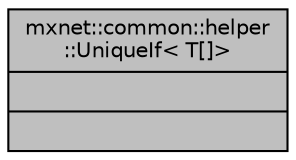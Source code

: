 digraph "mxnet::common::helper::UniqueIf&lt; T[]&gt;"
{
  edge [fontname="Helvetica",fontsize="10",labelfontname="Helvetica",labelfontsize="10"];
  node [fontname="Helvetica",fontsize="10",shape=record];
  Node1 [label="{mxnet::common::helper\l::UniqueIf\< T[]\>\n||}",height=0.2,width=0.4,color="black", fillcolor="grey75", style="filled" fontcolor="black"];
}
